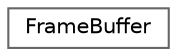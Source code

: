 digraph "Graphical Class Hierarchy"
{
 // LATEX_PDF_SIZE
  bgcolor="transparent";
  edge [fontname=Helvetica,fontsize=10,labelfontname=Helvetica,labelfontsize=10];
  node [fontname=Helvetica,fontsize=10,shape=box,height=0.2,width=0.4];
  rankdir="LR";
  Node0 [label="FrameBuffer",height=0.2,width=0.4,color="grey40", fillcolor="white", style="filled",URL="$class_frame_buffer.html",tooltip=" "];
}

